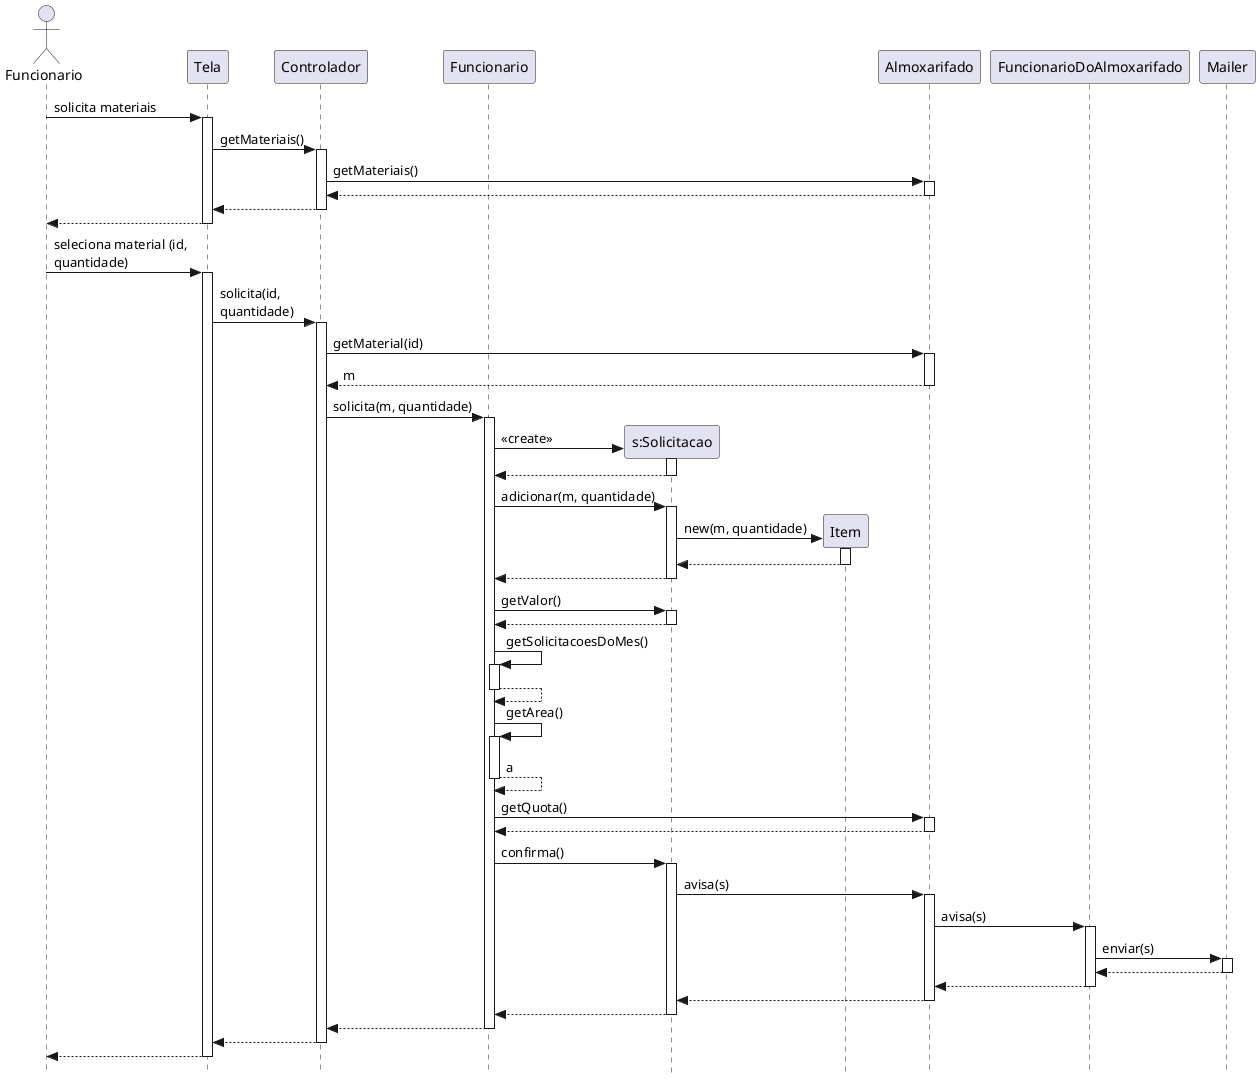 @startuml Sequencia
skinparam style strictuml
autoactivate on

actor Funcionario
participant Tela as t
participant Controlador as c
participant Funcionario as f
participant "s:Solicitacao" as s
participant Item as i
participant Almoxarifado as a
participant FuncionarioDoAlmoxarifado as fa
participant Mailer as m 

Funcionario -> t : solicita materiais
    t -> c : getMateriais()
        c -> a : getMateriais()
        return
    return
return

Funcionario -> t : seleciona material (id, \nquantidade)
    t -> c : solicita(id, \nquantidade)
        c -> a : getMaterial(id)
        return m
        c -> f : solicita(m, quantidade)
            create s
            f -> s : <<create>>
            return
            f -> s : adicionar(m, quantidade)
                create i
                s -> i : new(m, quantidade)
                return
            return
            f -> s : getValor()
            return
            f -> f : getSolicitacoesDoMes()
            return
            f -> f : getArea()
            return a
            f -> a : getQuota()
            return
            f -> s : confirma()
                s -> a : avisa(s)
                    a -> fa : avisa(s)
                        fa -> m : enviar(s)
                        return
                    return
                return
            return
        return
    return
return
@enduml